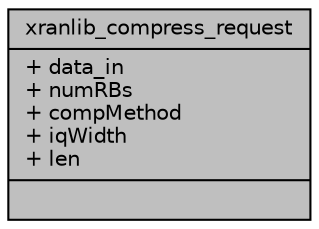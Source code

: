 digraph "xranlib_compress_request"
{
 // LATEX_PDF_SIZE
  edge [fontname="Helvetica",fontsize="10",labelfontname="Helvetica",labelfontsize="10"];
  node [fontname="Helvetica",fontsize="10",shape=record];
  Node1 [label="{xranlib_compress_request\n|+ data_in\l+ numRBs\l+ compMethod\l+ iqWidth\l+ len\l|}",height=0.2,width=0.4,color="black", fillcolor="grey75", style="filled", fontcolor="black",tooltip="Request structure containing pointer to data and its length."];
}
